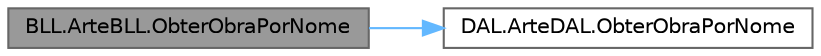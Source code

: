 digraph "BLL.ArteBLL.ObterObraPorNome"
{
 // LATEX_PDF_SIZE
  bgcolor="transparent";
  edge [fontname=Helvetica,fontsize=10,labelfontname=Helvetica,labelfontsize=10];
  node [fontname=Helvetica,fontsize=10,shape=box,height=0.2,width=0.4];
  rankdir="LR";
  Node1 [id="Node000001",label="BLL.ArteBLL.ObterObraPorNome",height=0.2,width=0.4,color="gray40", fillcolor="grey60", style="filled", fontcolor="black",tooltip="Obtém um objeto de arte pelo seu título."];
  Node1 -> Node2 [id="edge1_Node000001_Node000002",color="steelblue1",style="solid",tooltip=" "];
  Node2 [id="Node000002",label="DAL.ArteDAL.ObterObraPorNome",height=0.2,width=0.4,color="grey40", fillcolor="white", style="filled",URL="$class_d_a_l_1_1_arte_d_a_l.html#aec45f28579bb75940bca73727843a726",tooltip="Obtém uma obra de arte pelo seu nome."];
}
